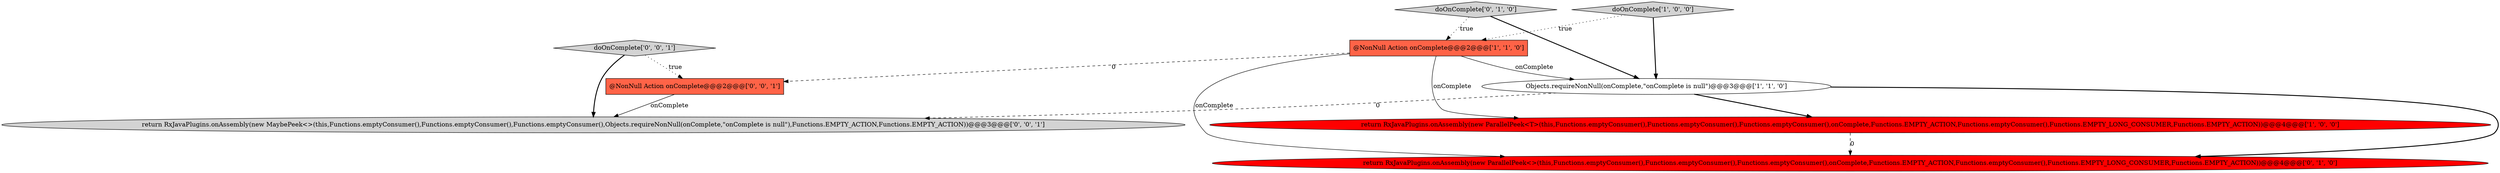 digraph {
8 [style = filled, label = "return RxJavaPlugins.onAssembly(new MaybePeek<>(this,Functions.emptyConsumer(),Functions.emptyConsumer(),Functions.emptyConsumer(),Objects.requireNonNull(onComplete,\"onComplete is null\"),Functions.EMPTY_ACTION,Functions.EMPTY_ACTION))@@@3@@@['0', '0', '1']", fillcolor = lightgray, shape = ellipse image = "AAA0AAABBB3BBB"];
5 [style = filled, label = "return RxJavaPlugins.onAssembly(new ParallelPeek<>(this,Functions.emptyConsumer(),Functions.emptyConsumer(),Functions.emptyConsumer(),onComplete,Functions.EMPTY_ACTION,Functions.emptyConsumer(),Functions.EMPTY_LONG_CONSUMER,Functions.EMPTY_ACTION))@@@4@@@['0', '1', '0']", fillcolor = red, shape = ellipse image = "AAA1AAABBB2BBB"];
6 [style = filled, label = "@NonNull Action onComplete@@@2@@@['0', '0', '1']", fillcolor = tomato, shape = box image = "AAA0AAABBB3BBB"];
1 [style = filled, label = "return RxJavaPlugins.onAssembly(new ParallelPeek<T>(this,Functions.emptyConsumer(),Functions.emptyConsumer(),Functions.emptyConsumer(),onComplete,Functions.EMPTY_ACTION,Functions.emptyConsumer(),Functions.EMPTY_LONG_CONSUMER,Functions.EMPTY_ACTION))@@@4@@@['1', '0', '0']", fillcolor = red, shape = ellipse image = "AAA1AAABBB1BBB"];
4 [style = filled, label = "doOnComplete['0', '1', '0']", fillcolor = lightgray, shape = diamond image = "AAA0AAABBB2BBB"];
7 [style = filled, label = "doOnComplete['0', '0', '1']", fillcolor = lightgray, shape = diamond image = "AAA0AAABBB3BBB"];
3 [style = filled, label = "doOnComplete['1', '0', '0']", fillcolor = lightgray, shape = diamond image = "AAA0AAABBB1BBB"];
2 [style = filled, label = "@NonNull Action onComplete@@@2@@@['1', '1', '0']", fillcolor = tomato, shape = box image = "AAA0AAABBB1BBB"];
0 [style = filled, label = "Objects.requireNonNull(onComplete,\"onComplete is null\")@@@3@@@['1', '1', '0']", fillcolor = white, shape = ellipse image = "AAA0AAABBB1BBB"];
4->2 [style = dotted, label="true"];
0->8 [style = dashed, label="0"];
7->6 [style = dotted, label="true"];
2->1 [style = solid, label="onComplete"];
6->8 [style = solid, label="onComplete"];
2->0 [style = solid, label="onComplete"];
1->5 [style = dashed, label="0"];
4->0 [style = bold, label=""];
7->8 [style = bold, label=""];
0->1 [style = bold, label=""];
3->2 [style = dotted, label="true"];
3->0 [style = bold, label=""];
2->5 [style = solid, label="onComplete"];
0->5 [style = bold, label=""];
2->6 [style = dashed, label="0"];
}
